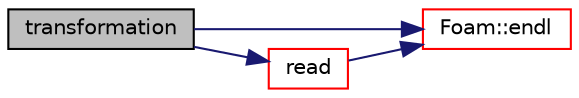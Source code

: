 digraph "transformation"
{
  bgcolor="transparent";
  edge [fontname="Helvetica",fontsize="10",labelfontname="Helvetica",labelfontsize="10"];
  node [fontname="Helvetica",fontsize="10",shape=record];
  rankdir="LR";
  Node312 [label="transformation",height=0.2,width=0.4,color="black", fillcolor="grey75", style="filled", fontcolor="black"];
  Node312 -> Node313 [color="midnightblue",fontsize="10",style="solid",fontname="Helvetica"];
  Node313 [label="Foam::endl",height=0.2,width=0.4,color="red",URL="$a21851.html#a2db8fe02a0d3909e9351bb4275b23ce4",tooltip="Add newline and flush stream. "];
  Node312 -> Node315 [color="midnightblue",fontsize="10",style="solid",fontname="Helvetica"];
  Node315 [label="read",height=0.2,width=0.4,color="red",URL="$a22129.html#afeed4512a4be2653bc44cb43a1ae0788",tooltip="Update properties from given dictionary. "];
  Node315 -> Node313 [color="midnightblue",fontsize="10",style="solid",fontname="Helvetica"];
}
